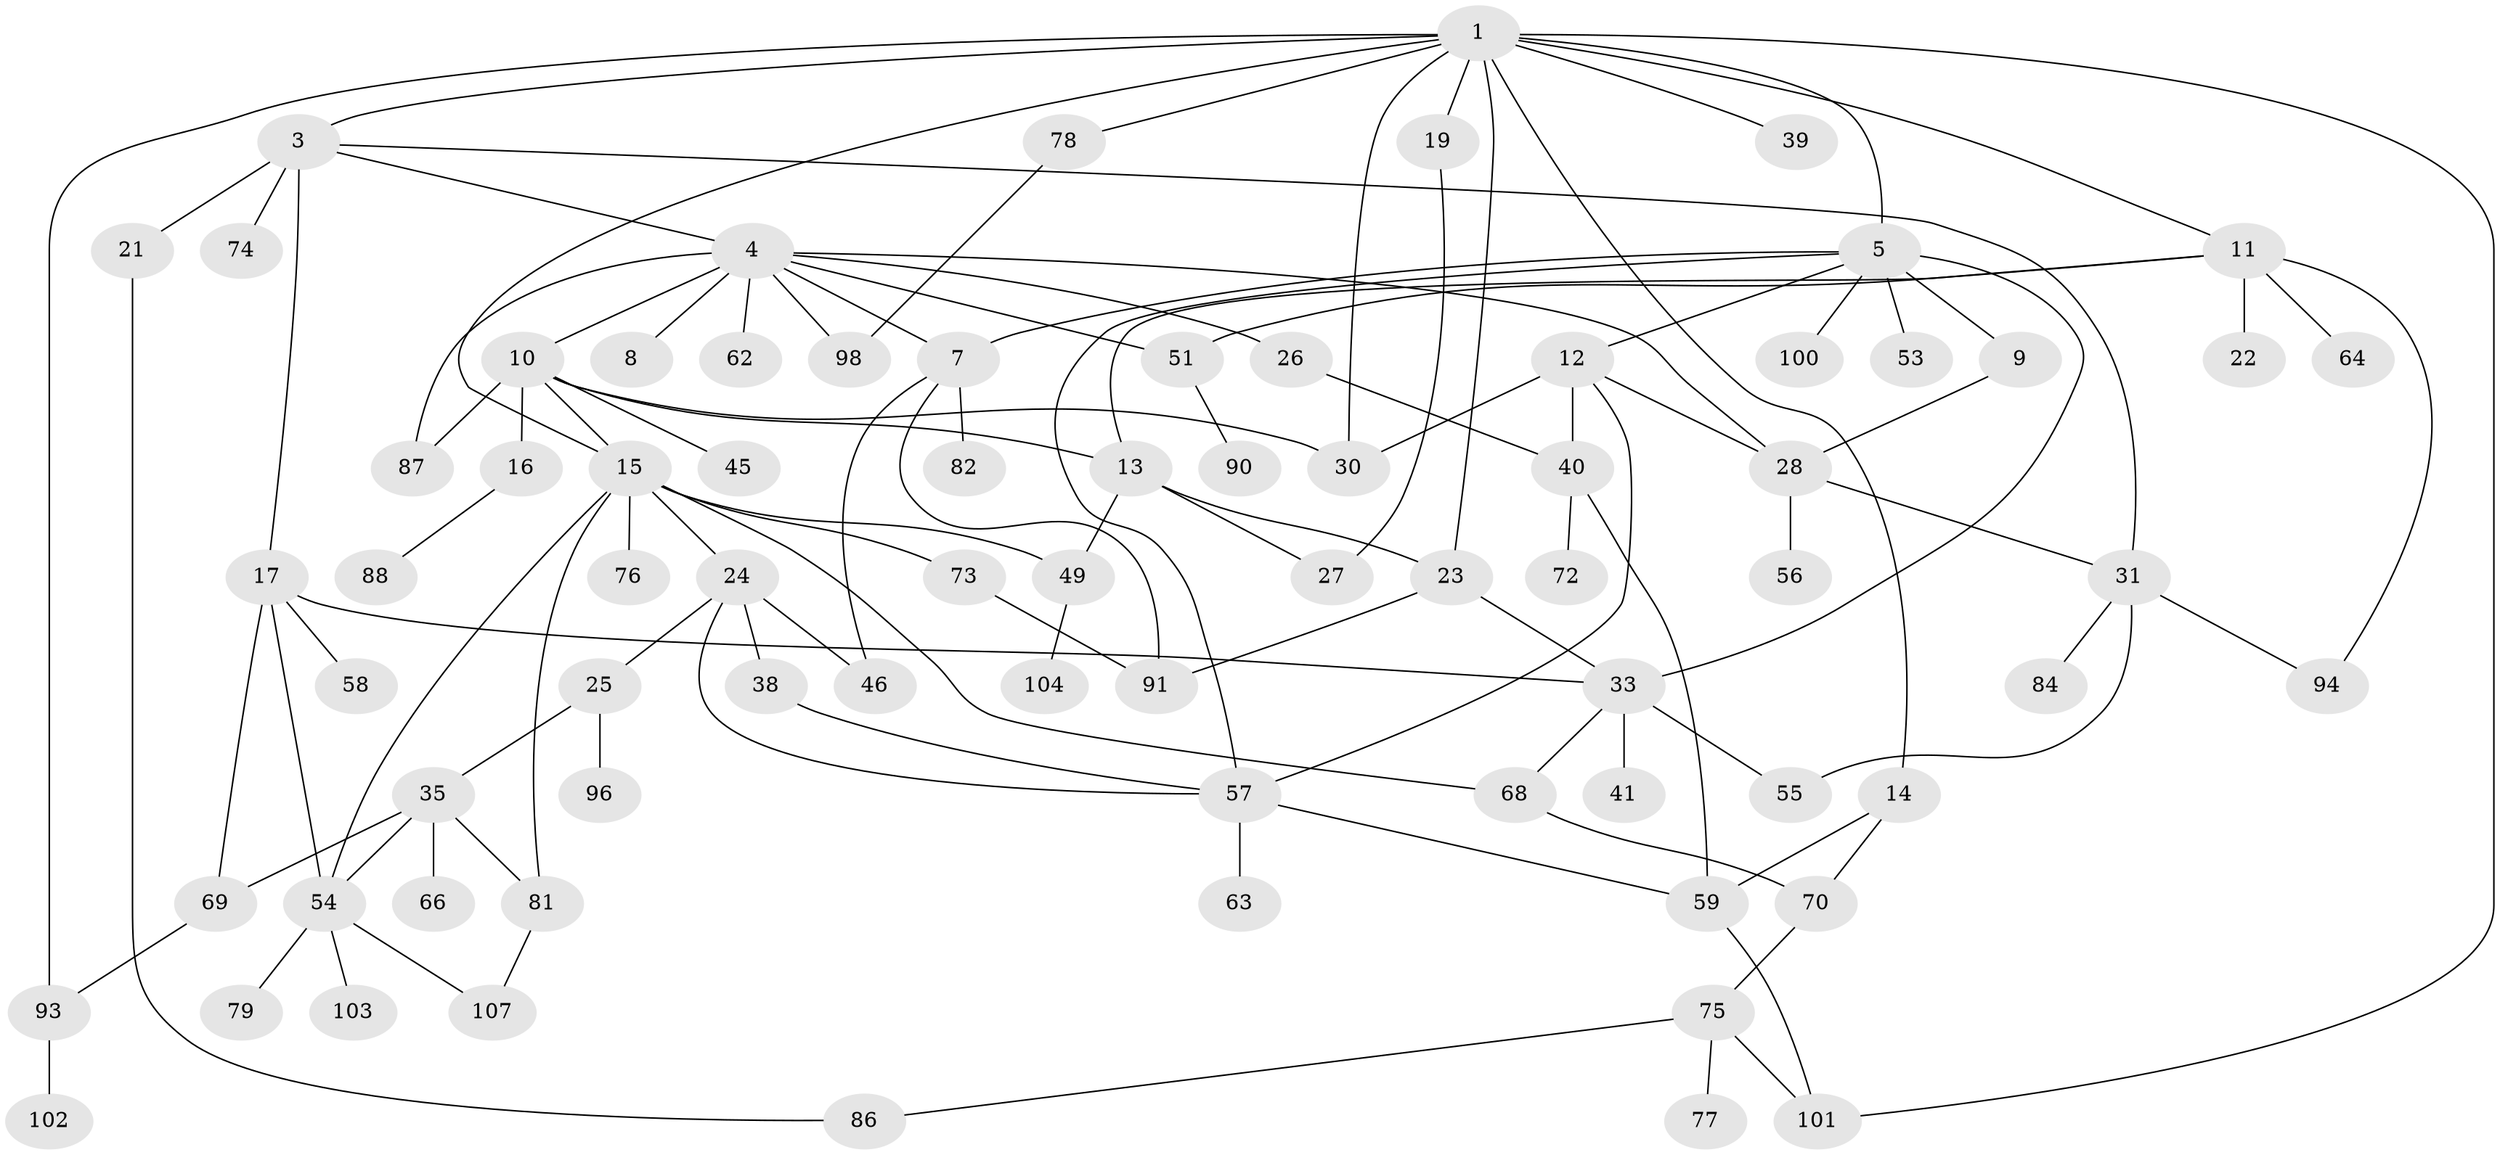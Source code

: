// Generated by graph-tools (version 1.1) at 2025/51/02/27/25 19:51:40]
// undirected, 76 vertices, 113 edges
graph export_dot {
graph [start="1"]
  node [color=gray90,style=filled];
  1 [super="+2"];
  3 [super="+29"];
  4 [super="+47"];
  5 [super="+6"];
  7 [super="+37"];
  8;
  9;
  10 [super="+36"];
  11 [super="+34"];
  12 [super="+43"];
  13 [super="+20"];
  14;
  15 [super="+18"];
  16 [super="+80"];
  17 [super="+44"];
  19;
  21;
  22;
  23 [super="+89"];
  24 [super="+32"];
  25;
  26 [super="+83"];
  27;
  28 [super="+99"];
  30 [super="+105"];
  31 [super="+61"];
  33 [super="+50"];
  35 [super="+42"];
  38 [super="+67"];
  39;
  40 [super="+71"];
  41;
  45 [super="+48"];
  46 [super="+65"];
  49 [super="+52"];
  51;
  53;
  54 [super="+60"];
  55;
  56;
  57;
  58;
  59 [super="+85"];
  62;
  63;
  64;
  66;
  68;
  69 [super="+92"];
  70;
  72;
  73;
  74;
  75 [super="+95"];
  76;
  77;
  78;
  79;
  81;
  82;
  84;
  86;
  87;
  88;
  90;
  91 [super="+97"];
  93;
  94;
  96;
  98;
  100;
  101 [super="+106"];
  102;
  103;
  104;
  107;
  1 -- 3;
  1 -- 5;
  1 -- 14;
  1 -- 30;
  1 -- 39;
  1 -- 78;
  1 -- 93;
  1 -- 19;
  1 -- 23;
  1 -- 11;
  1 -- 15;
  1 -- 101;
  3 -- 4;
  3 -- 17;
  3 -- 21;
  3 -- 74;
  3 -- 31;
  4 -- 8;
  4 -- 10;
  4 -- 26;
  4 -- 51;
  4 -- 7;
  4 -- 98;
  4 -- 87;
  4 -- 28;
  4 -- 62;
  5 -- 7;
  5 -- 33;
  5 -- 9 [weight=2];
  5 -- 100;
  5 -- 53;
  5 -- 12;
  5 -- 57;
  7 -- 82;
  7 -- 91;
  7 -- 46;
  9 -- 28;
  10 -- 13;
  10 -- 16;
  10 -- 15;
  10 -- 45;
  10 -- 30;
  10 -- 87;
  11 -- 22;
  11 -- 51;
  11 -- 64;
  11 -- 13;
  11 -- 94;
  12 -- 40;
  12 -- 28;
  12 -- 57;
  12 -- 30;
  13 -- 27;
  13 -- 49;
  13 -- 23;
  14 -- 70;
  14 -- 59;
  15 -- 24;
  15 -- 68;
  15 -- 54;
  15 -- 49;
  15 -- 81;
  15 -- 73;
  15 -- 76;
  16 -- 88;
  17 -- 69;
  17 -- 54;
  17 -- 33;
  17 -- 58;
  19 -- 27;
  21 -- 86;
  23 -- 91;
  23 -- 33;
  24 -- 25;
  24 -- 38;
  24 -- 57;
  24 -- 46;
  25 -- 35;
  25 -- 96;
  26 -- 40;
  28 -- 56;
  28 -- 31;
  31 -- 84;
  31 -- 55;
  31 -- 94;
  33 -- 41;
  33 -- 68;
  33 -- 55;
  35 -- 54;
  35 -- 81;
  35 -- 66;
  35 -- 69;
  38 -- 57;
  40 -- 72;
  40 -- 59;
  49 -- 104;
  51 -- 90;
  54 -- 79;
  54 -- 103;
  54 -- 107;
  57 -- 59;
  57 -- 63;
  59 -- 101;
  68 -- 70;
  69 -- 93;
  70 -- 75;
  73 -- 91;
  75 -- 77;
  75 -- 101;
  75 -- 86;
  78 -- 98;
  81 -- 107;
  93 -- 102;
}
